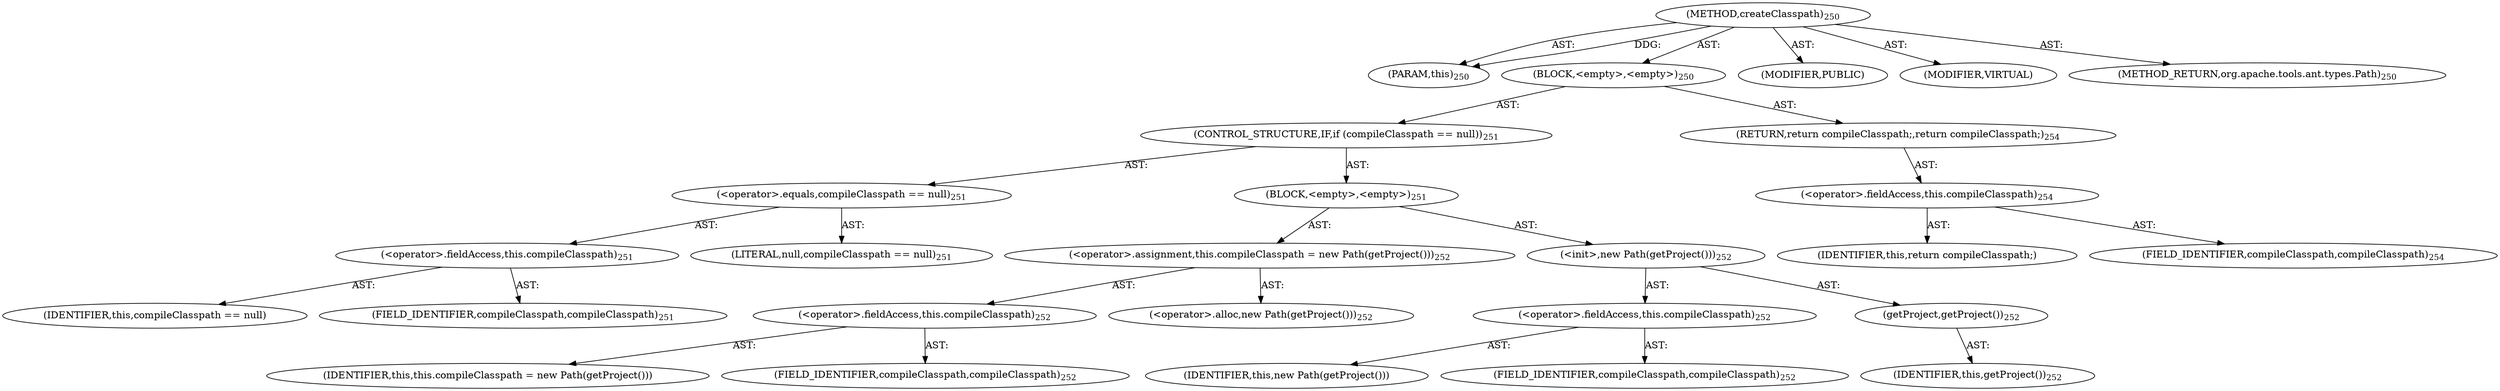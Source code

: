 digraph "createClasspath" {  
"111669149698" [label = <(METHOD,createClasspath)<SUB>250</SUB>> ]
"115964116993" [label = <(PARAM,this)<SUB>250</SUB>> ]
"25769803792" [label = <(BLOCK,&lt;empty&gt;,&lt;empty&gt;)<SUB>250</SUB>> ]
"47244640267" [label = <(CONTROL_STRUCTURE,IF,if (compileClasspath == null))<SUB>251</SUB>> ]
"30064771239" [label = <(&lt;operator&gt;.equals,compileClasspath == null)<SUB>251</SUB>> ]
"30064771240" [label = <(&lt;operator&gt;.fieldAccess,this.compileClasspath)<SUB>251</SUB>> ]
"68719476858" [label = <(IDENTIFIER,this,compileClasspath == null)> ]
"55834574878" [label = <(FIELD_IDENTIFIER,compileClasspath,compileClasspath)<SUB>251</SUB>> ]
"90194313254" [label = <(LITERAL,null,compileClasspath == null)<SUB>251</SUB>> ]
"25769803793" [label = <(BLOCK,&lt;empty&gt;,&lt;empty&gt;)<SUB>251</SUB>> ]
"30064771241" [label = <(&lt;operator&gt;.assignment,this.compileClasspath = new Path(getProject()))<SUB>252</SUB>> ]
"30064771242" [label = <(&lt;operator&gt;.fieldAccess,this.compileClasspath)<SUB>252</SUB>> ]
"68719476859" [label = <(IDENTIFIER,this,this.compileClasspath = new Path(getProject()))> ]
"55834574879" [label = <(FIELD_IDENTIFIER,compileClasspath,compileClasspath)<SUB>252</SUB>> ]
"30064771243" [label = <(&lt;operator&gt;.alloc,new Path(getProject()))<SUB>252</SUB>> ]
"30064771244" [label = <(&lt;init&gt;,new Path(getProject()))<SUB>252</SUB>> ]
"30064771245" [label = <(&lt;operator&gt;.fieldAccess,this.compileClasspath)<SUB>252</SUB>> ]
"68719476860" [label = <(IDENTIFIER,this,new Path(getProject()))> ]
"55834574880" [label = <(FIELD_IDENTIFIER,compileClasspath,compileClasspath)<SUB>252</SUB>> ]
"30064771246" [label = <(getProject,getProject())<SUB>252</SUB>> ]
"68719476745" [label = <(IDENTIFIER,this,getProject())<SUB>252</SUB>> ]
"146028888064" [label = <(RETURN,return compileClasspath;,return compileClasspath;)<SUB>254</SUB>> ]
"30064771247" [label = <(&lt;operator&gt;.fieldAccess,this.compileClasspath)<SUB>254</SUB>> ]
"68719476861" [label = <(IDENTIFIER,this,return compileClasspath;)> ]
"55834574881" [label = <(FIELD_IDENTIFIER,compileClasspath,compileClasspath)<SUB>254</SUB>> ]
"133143986186" [label = <(MODIFIER,PUBLIC)> ]
"133143986187" [label = <(MODIFIER,VIRTUAL)> ]
"128849018882" [label = <(METHOD_RETURN,org.apache.tools.ant.types.Path)<SUB>250</SUB>> ]
  "111669149698" -> "115964116993"  [ label = "AST: "] 
  "111669149698" -> "25769803792"  [ label = "AST: "] 
  "111669149698" -> "133143986186"  [ label = "AST: "] 
  "111669149698" -> "133143986187"  [ label = "AST: "] 
  "111669149698" -> "128849018882"  [ label = "AST: "] 
  "25769803792" -> "47244640267"  [ label = "AST: "] 
  "25769803792" -> "146028888064"  [ label = "AST: "] 
  "47244640267" -> "30064771239"  [ label = "AST: "] 
  "47244640267" -> "25769803793"  [ label = "AST: "] 
  "30064771239" -> "30064771240"  [ label = "AST: "] 
  "30064771239" -> "90194313254"  [ label = "AST: "] 
  "30064771240" -> "68719476858"  [ label = "AST: "] 
  "30064771240" -> "55834574878"  [ label = "AST: "] 
  "25769803793" -> "30064771241"  [ label = "AST: "] 
  "25769803793" -> "30064771244"  [ label = "AST: "] 
  "30064771241" -> "30064771242"  [ label = "AST: "] 
  "30064771241" -> "30064771243"  [ label = "AST: "] 
  "30064771242" -> "68719476859"  [ label = "AST: "] 
  "30064771242" -> "55834574879"  [ label = "AST: "] 
  "30064771244" -> "30064771245"  [ label = "AST: "] 
  "30064771244" -> "30064771246"  [ label = "AST: "] 
  "30064771245" -> "68719476860"  [ label = "AST: "] 
  "30064771245" -> "55834574880"  [ label = "AST: "] 
  "30064771246" -> "68719476745"  [ label = "AST: "] 
  "146028888064" -> "30064771247"  [ label = "AST: "] 
  "30064771247" -> "68719476861"  [ label = "AST: "] 
  "30064771247" -> "55834574881"  [ label = "AST: "] 
  "111669149698" -> "115964116993"  [ label = "DDG: "] 
}
